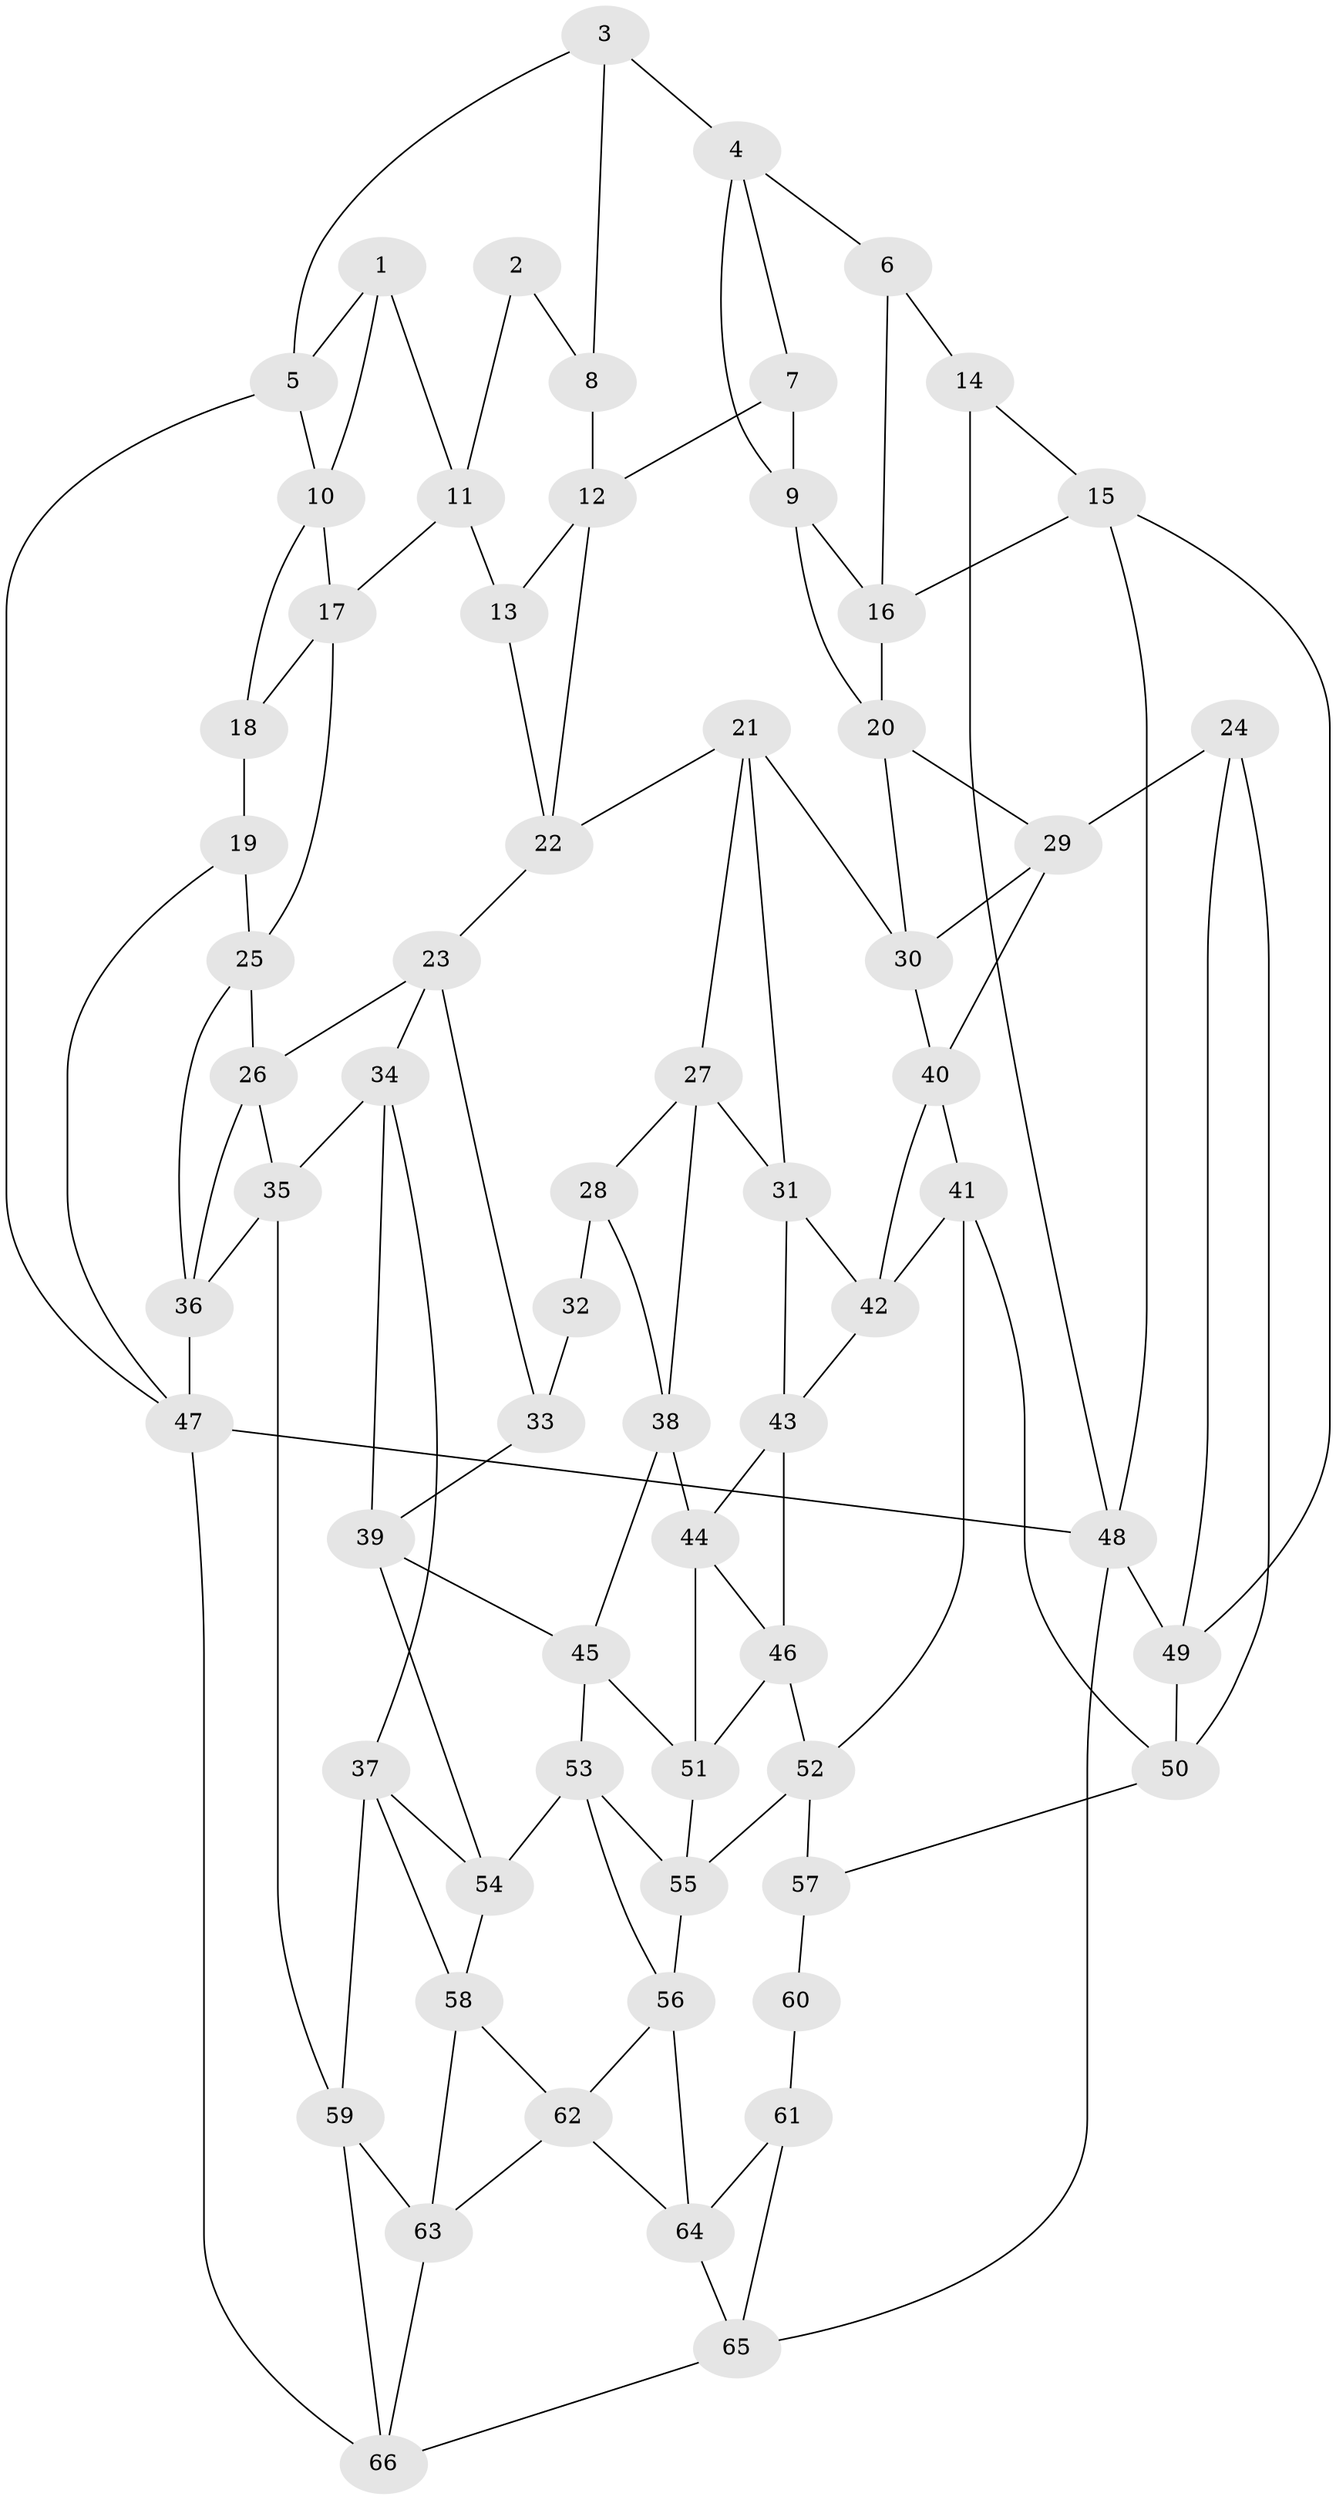 // original degree distribution, {3: 0.015625, 5: 0.5, 4: 0.25, 6: 0.234375}
// Generated by graph-tools (version 1.1) at 2025/51/03/09/25 03:51:08]
// undirected, 66 vertices, 123 edges
graph export_dot {
graph [start="1"]
  node [color=gray90,style=filled];
  1;
  2;
  3;
  4;
  5;
  6;
  7;
  8;
  9;
  10;
  11;
  12;
  13;
  14;
  15;
  16;
  17;
  18;
  19;
  20;
  21;
  22;
  23;
  24;
  25;
  26;
  27;
  28;
  29;
  30;
  31;
  32;
  33;
  34;
  35;
  36;
  37;
  38;
  39;
  40;
  41;
  42;
  43;
  44;
  45;
  46;
  47;
  48;
  49;
  50;
  51;
  52;
  53;
  54;
  55;
  56;
  57;
  58;
  59;
  60;
  61;
  62;
  63;
  64;
  65;
  66;
  1 -- 5 [weight=1.0];
  1 -- 10 [weight=1.0];
  1 -- 11 [weight=1.0];
  2 -- 8 [weight=2.0];
  2 -- 11 [weight=1.0];
  3 -- 4 [weight=1.0];
  3 -- 5 [weight=1.0];
  3 -- 8 [weight=1.0];
  4 -- 6 [weight=1.0];
  4 -- 7 [weight=1.0];
  4 -- 9 [weight=1.0];
  5 -- 10 [weight=1.0];
  5 -- 47 [weight=1.0];
  6 -- 14 [weight=2.0];
  6 -- 16 [weight=1.0];
  7 -- 9 [weight=1.0];
  7 -- 12 [weight=1.0];
  8 -- 12 [weight=1.0];
  9 -- 16 [weight=1.0];
  9 -- 20 [weight=1.0];
  10 -- 17 [weight=1.0];
  10 -- 18 [weight=1.0];
  11 -- 13 [weight=1.0];
  11 -- 17 [weight=1.0];
  12 -- 13 [weight=1.0];
  12 -- 22 [weight=1.0];
  13 -- 22 [weight=1.0];
  14 -- 15 [weight=1.0];
  14 -- 48 [weight=1.0];
  15 -- 16 [weight=1.0];
  15 -- 48 [weight=1.0];
  15 -- 49 [weight=1.0];
  16 -- 20 [weight=1.0];
  17 -- 18 [weight=1.0];
  17 -- 25 [weight=1.0];
  18 -- 19 [weight=2.0];
  19 -- 25 [weight=1.0];
  19 -- 47 [weight=1.0];
  20 -- 29 [weight=1.0];
  20 -- 30 [weight=1.0];
  21 -- 22 [weight=1.0];
  21 -- 27 [weight=1.0];
  21 -- 30 [weight=1.0];
  21 -- 31 [weight=1.0];
  22 -- 23 [weight=1.0];
  23 -- 26 [weight=1.0];
  23 -- 33 [weight=1.0];
  23 -- 34 [weight=1.0];
  24 -- 29 [weight=1.0];
  24 -- 49 [weight=1.0];
  24 -- 50 [weight=1.0];
  25 -- 26 [weight=1.0];
  25 -- 36 [weight=1.0];
  26 -- 35 [weight=1.0];
  26 -- 36 [weight=1.0];
  27 -- 28 [weight=1.0];
  27 -- 31 [weight=1.0];
  27 -- 38 [weight=1.0];
  28 -- 32 [weight=2.0];
  28 -- 38 [weight=1.0];
  29 -- 30 [weight=1.0];
  29 -- 40 [weight=1.0];
  30 -- 40 [weight=1.0];
  31 -- 42 [weight=1.0];
  31 -- 43 [weight=1.0];
  32 -- 33 [weight=2.0];
  33 -- 39 [weight=1.0];
  34 -- 35 [weight=1.0];
  34 -- 37 [weight=1.0];
  34 -- 39 [weight=1.0];
  35 -- 36 [weight=1.0];
  35 -- 59 [weight=1.0];
  36 -- 47 [weight=1.0];
  37 -- 54 [weight=1.0];
  37 -- 58 [weight=1.0];
  37 -- 59 [weight=1.0];
  38 -- 44 [weight=1.0];
  38 -- 45 [weight=1.0];
  39 -- 45 [weight=1.0];
  39 -- 54 [weight=1.0];
  40 -- 41 [weight=1.0];
  40 -- 42 [weight=1.0];
  41 -- 42 [weight=1.0];
  41 -- 50 [weight=1.0];
  41 -- 52 [weight=1.0];
  42 -- 43 [weight=1.0];
  43 -- 44 [weight=1.0];
  43 -- 46 [weight=1.0];
  44 -- 46 [weight=1.0];
  44 -- 51 [weight=1.0];
  45 -- 51 [weight=1.0];
  45 -- 53 [weight=1.0];
  46 -- 51 [weight=1.0];
  46 -- 52 [weight=1.0];
  47 -- 48 [weight=2.0];
  47 -- 66 [weight=1.0];
  48 -- 49 [weight=1.0];
  48 -- 65 [weight=1.0];
  49 -- 50 [weight=1.0];
  50 -- 57 [weight=1.0];
  51 -- 55 [weight=1.0];
  52 -- 55 [weight=1.0];
  52 -- 57 [weight=1.0];
  53 -- 54 [weight=1.0];
  53 -- 55 [weight=1.0];
  53 -- 56 [weight=1.0];
  54 -- 58 [weight=1.0];
  55 -- 56 [weight=1.0];
  56 -- 62 [weight=1.0];
  56 -- 64 [weight=1.0];
  57 -- 60 [weight=2.0];
  58 -- 62 [weight=1.0];
  58 -- 63 [weight=1.0];
  59 -- 63 [weight=1.0];
  59 -- 66 [weight=1.0];
  60 -- 61 [weight=2.0];
  61 -- 64 [weight=1.0];
  61 -- 65 [weight=1.0];
  62 -- 63 [weight=1.0];
  62 -- 64 [weight=1.0];
  63 -- 66 [weight=1.0];
  64 -- 65 [weight=1.0];
  65 -- 66 [weight=1.0];
}
